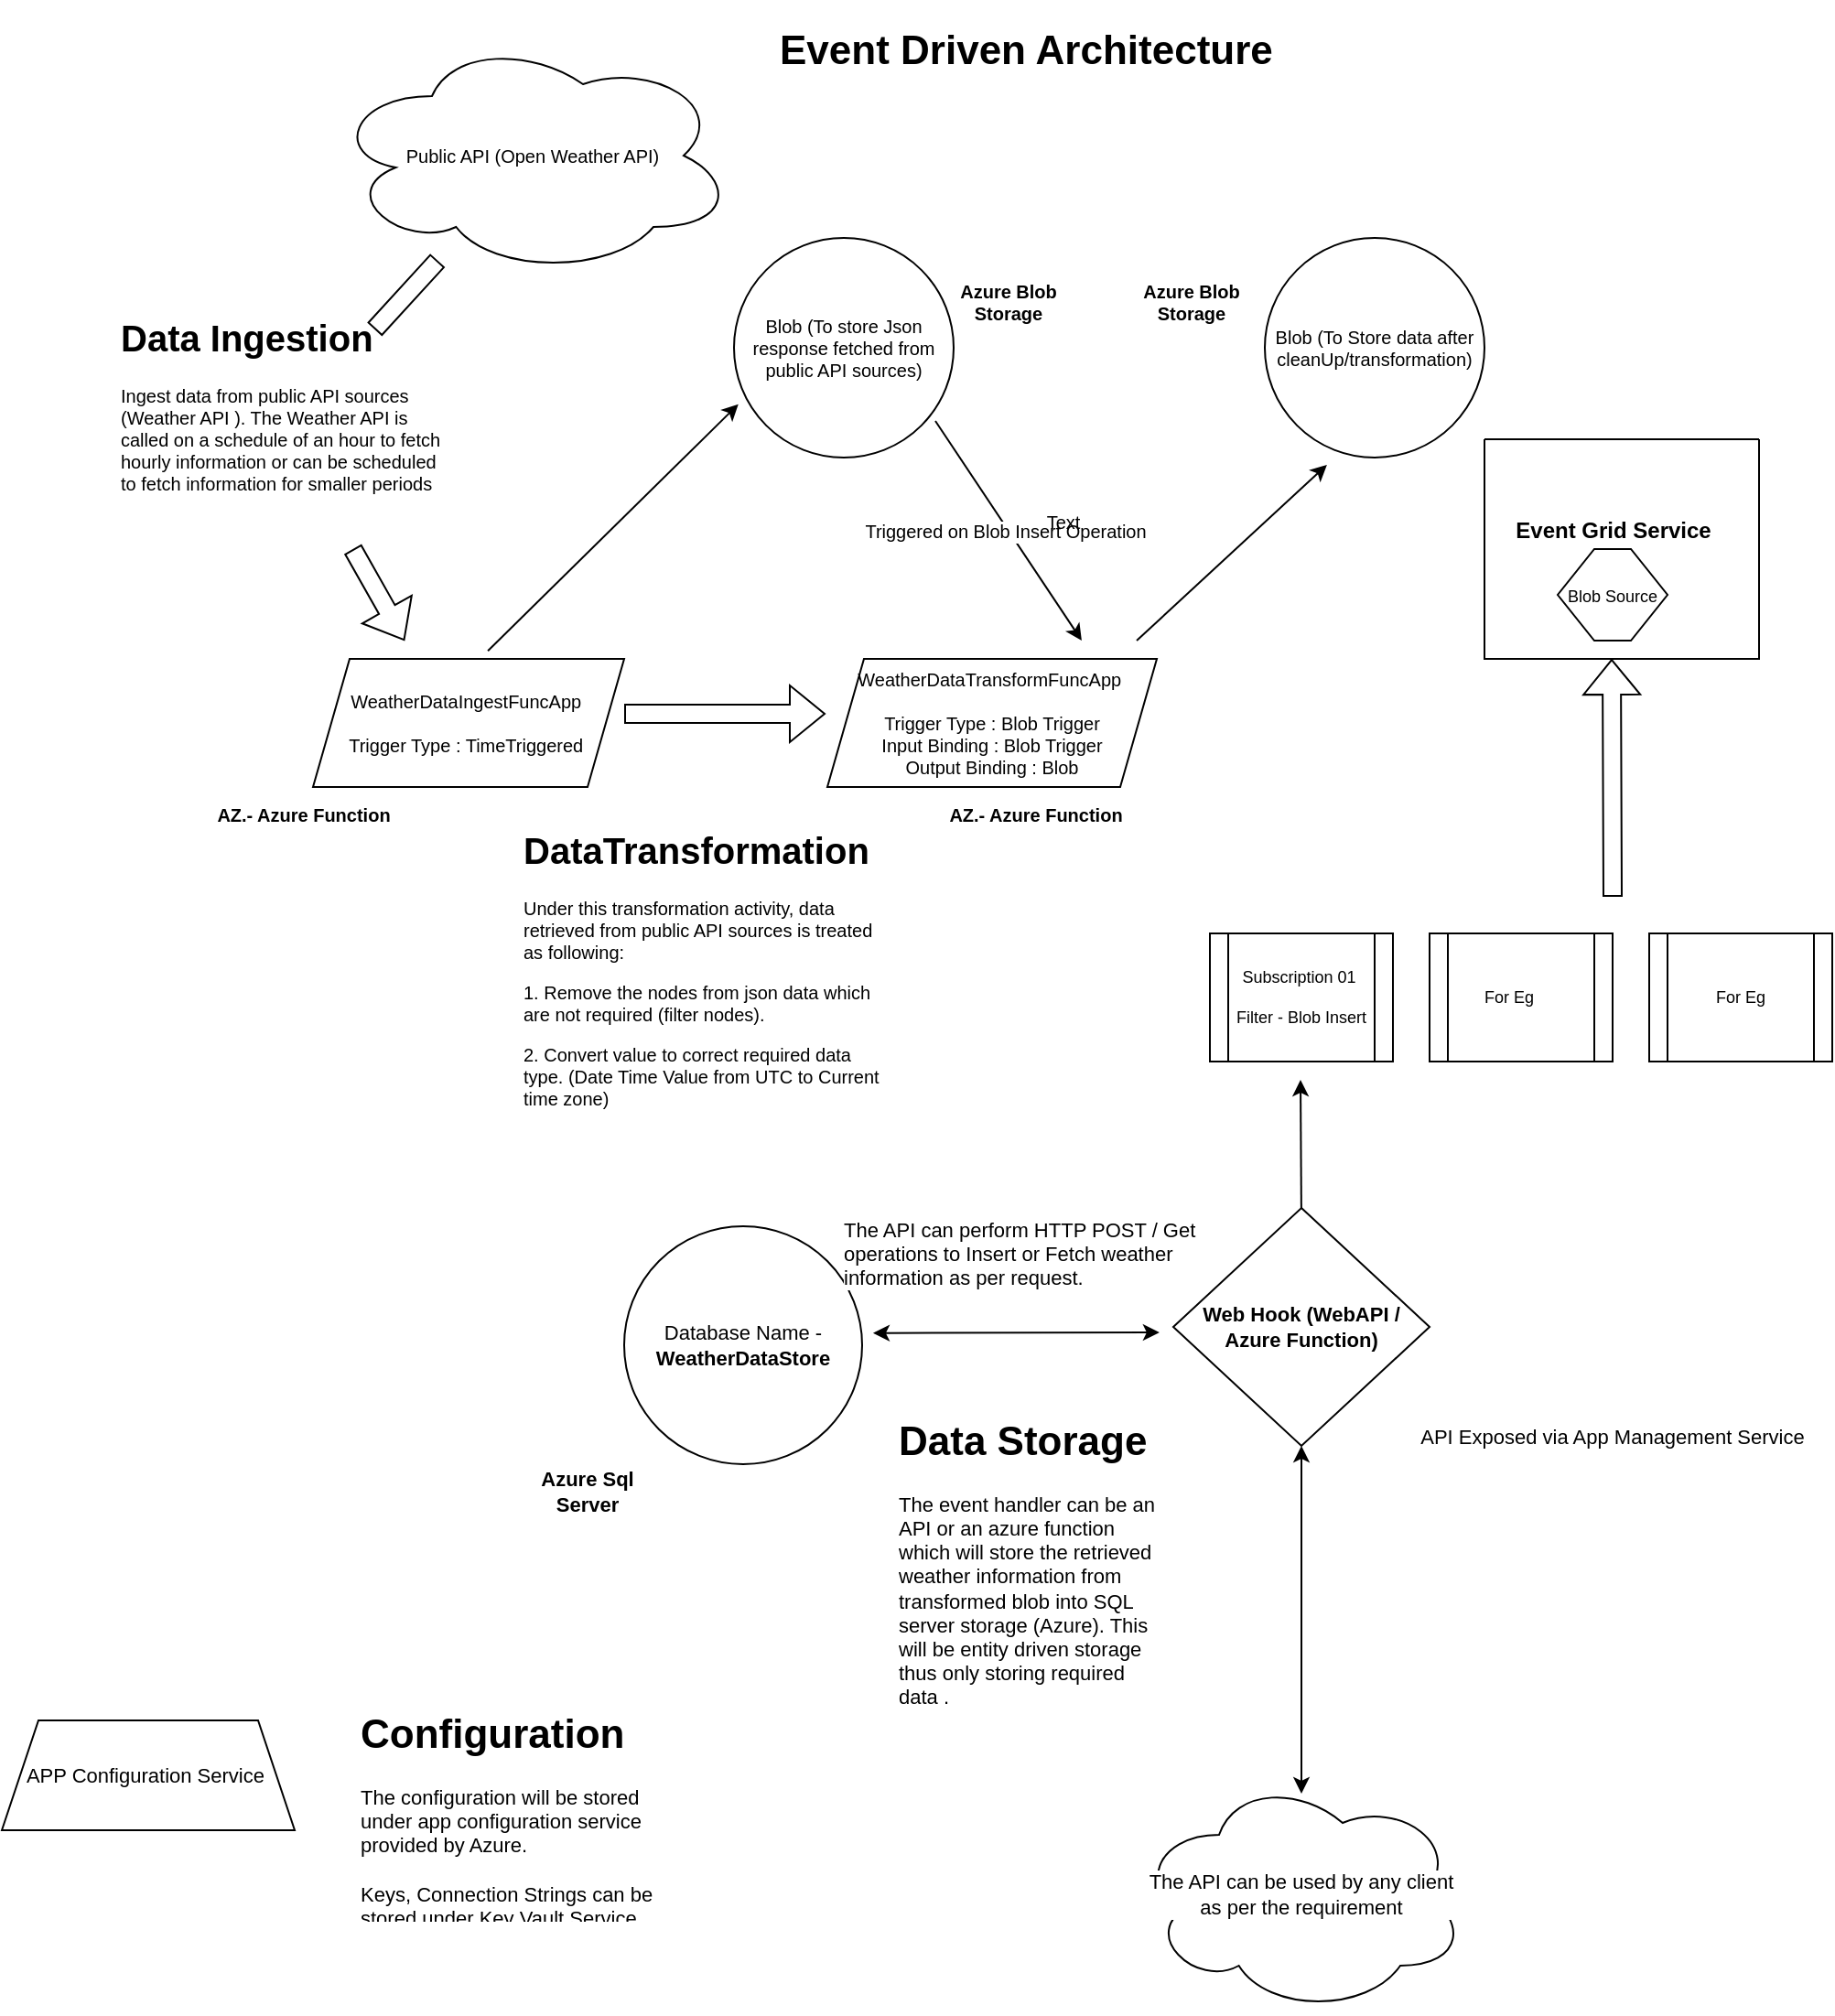 <mxfile version="20.2.8" type="github"><diagram id="or8rpn4Ps0oTXMh-ILs3" name="Page-1"><mxGraphModel dx="1888" dy="1766" grid="1" gridSize="10" guides="1" tooltips="1" connect="1" arrows="1" fold="1" page="1" pageScale="1" pageWidth="850" pageHeight="1100" math="0" shadow="0"><root><mxCell id="0"/><mxCell id="1" parent="0"/><mxCell id="sBLfLyCEW9xcZAM7PerZ-1" value="&lt;font style=&quot;font-size: 10px;&quot;&gt;Public API (Open Weather API)&lt;/font&gt;" style="ellipse;shape=cloud;whiteSpace=wrap;html=1;" vertex="1" parent="1"><mxGeometry x="20" y="10" width="220" height="130" as="geometry"/></mxCell><mxCell id="sBLfLyCEW9xcZAM7PerZ-4" value="Blob (To store Json response fetched from public API sources)" style="ellipse;whiteSpace=wrap;html=1;aspect=fixed;fontSize=10;" vertex="1" parent="1"><mxGeometry x="240" y="120" width="120" height="120" as="geometry"/></mxCell><mxCell id="sBLfLyCEW9xcZAM7PerZ-5" value="WeatherDataIngestFuncApp&amp;nbsp;&lt;br&gt;&lt;br&gt;Trigger Type : TimeTriggered&amp;nbsp;" style="shape=parallelogram;perimeter=parallelogramPerimeter;whiteSpace=wrap;html=1;fixedSize=1;fontSize=10;" vertex="1" parent="1"><mxGeometry x="10" y="350" width="170" height="70" as="geometry"/></mxCell><mxCell id="sBLfLyCEW9xcZAM7PerZ-6" value="WeatherDataTransformFuncApp&amp;nbsp;&lt;br&gt;&lt;br&gt;Trigger Type : Blob Trigger&lt;br&gt;Input Binding : Blob Trigger&lt;br&gt;Output Binding : Blob" style="shape=parallelogram;perimeter=parallelogramPerimeter;whiteSpace=wrap;html=1;fixedSize=1;fontSize=10;" vertex="1" parent="1"><mxGeometry x="291" y="350" width="180" height="70" as="geometry"/></mxCell><mxCell id="sBLfLyCEW9xcZAM7PerZ-8" value="Blob (To Store data after cleanUp/transformation)" style="ellipse;whiteSpace=wrap;html=1;aspect=fixed;fontSize=10;" vertex="1" parent="1"><mxGeometry x="530" y="120" width="120" height="120" as="geometry"/></mxCell><mxCell id="sBLfLyCEW9xcZAM7PerZ-9" value="" style="shape=flexArrow;endArrow=classic;html=1;rounded=0;fontSize=10;startArrow=none;" edge="1" parent="1" source="sBLfLyCEW9xcZAM7PerZ-15"><mxGeometry width="50" height="50" relative="1" as="geometry"><mxPoint x="32.903" y="200" as="sourcePoint"/><mxPoint x="60" y="340" as="targetPoint"/></mxGeometry></mxCell><mxCell id="sBLfLyCEW9xcZAM7PerZ-12" value="" style="shape=flexArrow;endArrow=none;html=1;rounded=0;fontSize=10;" edge="1" parent="1" source="sBLfLyCEW9xcZAM7PerZ-1"><mxGeometry width="50" height="50" relative="1" as="geometry"><mxPoint x="113.036" y="139.222" as="sourcePoint"/><mxPoint x="43.636" y="170" as="targetPoint"/></mxGeometry></mxCell><mxCell id="sBLfLyCEW9xcZAM7PerZ-13" value="" style="shape=flexArrow;endArrow=classic;html=1;rounded=0;fontSize=10;" edge="1" parent="1"><mxGeometry width="50" height="50" relative="1" as="geometry"><mxPoint x="180" y="380" as="sourcePoint"/><mxPoint x="290" y="380" as="targetPoint"/></mxGeometry></mxCell><mxCell id="sBLfLyCEW9xcZAM7PerZ-14" value="&lt;h1&gt;DataTransformation&lt;/h1&gt;&lt;p&gt;Under this transformation activity, data retrieved from public API sources is treated as following:&lt;/p&gt;&lt;p&gt;1. Remove the nodes from json data which are not required (filter nodes).&lt;/p&gt;&lt;p&gt;2. Convert value to correct required data type. (Date Time Value from UTC to Current time zone)&lt;/p&gt;&lt;p&gt;&lt;br&gt;&lt;/p&gt;" style="text;html=1;strokeColor=none;fillColor=none;spacing=5;spacingTop=-20;whiteSpace=wrap;overflow=hidden;rounded=0;fontSize=10;" vertex="1" parent="1"><mxGeometry x="120" y="440" width="210" height="190" as="geometry"/></mxCell><mxCell id="sBLfLyCEW9xcZAM7PerZ-15" value="&lt;h1&gt;Data Ingestion&lt;/h1&gt;&lt;p&gt;Ingest data from public API sources (Weather API ). The Weather API is called on a schedule of an hour to fetch hourly information or can be scheduled to fetch information for smaller periods&lt;/p&gt;" style="text;html=1;strokeColor=none;fillColor=none;spacing=5;spacingTop=-20;whiteSpace=wrap;overflow=hidden;rounded=0;fontSize=10;" vertex="1" parent="1"><mxGeometry x="-100" y="160" width="190" height="130" as="geometry"/></mxCell><mxCell id="sBLfLyCEW9xcZAM7PerZ-18" value="" style="endArrow=classic;html=1;rounded=0;fontSize=10;entryX=0.02;entryY=0.757;entryDx=0;entryDy=0;entryPerimeter=0;exitX=0.562;exitY=-0.063;exitDx=0;exitDy=0;exitPerimeter=0;" edge="1" parent="1" source="sBLfLyCEW9xcZAM7PerZ-5" target="sBLfLyCEW9xcZAM7PerZ-4"><mxGeometry width="50" height="50" relative="1" as="geometry"><mxPoint x="130" y="350" as="sourcePoint"/><mxPoint x="180" y="300" as="targetPoint"/></mxGeometry></mxCell><mxCell id="sBLfLyCEW9xcZAM7PerZ-19" value="" style="endArrow=classic;html=1;rounded=0;fontSize=10;entryX=0.772;entryY=-0.143;entryDx=0;entryDy=0;entryPerimeter=0;" edge="1" parent="1" target="sBLfLyCEW9xcZAM7PerZ-6"><mxGeometry relative="1" as="geometry"><mxPoint x="350" y="220" as="sourcePoint"/><mxPoint x="450" y="220" as="targetPoint"/></mxGeometry></mxCell><mxCell id="sBLfLyCEW9xcZAM7PerZ-20" value="Triggered on Blob Insert Operation" style="edgeLabel;resizable=0;html=1;align=center;verticalAlign=middle;fontSize=10;" connectable="0" vertex="1" parent="sBLfLyCEW9xcZAM7PerZ-19"><mxGeometry relative="1" as="geometry"><mxPoint x="-2" as="offset"/></mxGeometry></mxCell><mxCell id="sBLfLyCEW9xcZAM7PerZ-21" value="" style="endArrow=classic;html=1;rounded=0;fontSize=10;entryX=0.283;entryY=1.033;entryDx=0;entryDy=0;entryPerimeter=0;" edge="1" parent="1" target="sBLfLyCEW9xcZAM7PerZ-8"><mxGeometry width="50" height="50" relative="1" as="geometry"><mxPoint x="460" y="340" as="sourcePoint"/><mxPoint x="510" y="290" as="targetPoint"/></mxGeometry></mxCell><mxCell id="sBLfLyCEW9xcZAM7PerZ-22" value="&lt;b&gt;AZ.- Azure Function&lt;/b&gt;" style="text;html=1;strokeColor=none;fillColor=none;align=center;verticalAlign=middle;whiteSpace=wrap;rounded=0;fontSize=10;" vertex="1" parent="1"><mxGeometry x="-50" y="420" width="110" height="30" as="geometry"/></mxCell><mxCell id="sBLfLyCEW9xcZAM7PerZ-23" value="&lt;b&gt;AZ.- Azure Function&lt;/b&gt;" style="text;html=1;strokeColor=none;fillColor=none;align=center;verticalAlign=middle;whiteSpace=wrap;rounded=0;fontSize=10;" vertex="1" parent="1"><mxGeometry x="350" y="420" width="110" height="30" as="geometry"/></mxCell><mxCell id="sBLfLyCEW9xcZAM7PerZ-24" value="Text" style="text;html=1;strokeColor=none;fillColor=none;align=center;verticalAlign=middle;whiteSpace=wrap;rounded=0;fontSize=10;" vertex="1" parent="1"><mxGeometry x="390" y="260" width="60" height="30" as="geometry"/></mxCell><mxCell id="sBLfLyCEW9xcZAM7PerZ-25" value="&lt;b&gt;Azure Blob Storage&lt;/b&gt;" style="text;html=1;strokeColor=none;fillColor=none;align=center;verticalAlign=middle;whiteSpace=wrap;rounded=0;fontSize=10;" vertex="1" parent="1"><mxGeometry x="360" y="140" width="60" height="30" as="geometry"/></mxCell><mxCell id="sBLfLyCEW9xcZAM7PerZ-26" value="&lt;b&gt;Azure Blob Storage&lt;/b&gt;" style="text;html=1;strokeColor=none;fillColor=none;align=center;verticalAlign=middle;whiteSpace=wrap;rounded=0;fontSize=10;" vertex="1" parent="1"><mxGeometry x="460" y="140" width="60" height="30" as="geometry"/></mxCell><mxCell id="sBLfLyCEW9xcZAM7PerZ-27" value="" style="swimlane;startSize=0;fontSize=10;" vertex="1" parent="1"><mxGeometry x="650" y="230" width="150" height="120" as="geometry"/></mxCell><mxCell id="sBLfLyCEW9xcZAM7PerZ-29" value="&lt;font style=&quot;font-size: 9px;&quot;&gt;Blob Source&lt;/font&gt;" style="shape=hexagon;perimeter=hexagonPerimeter2;whiteSpace=wrap;html=1;fixedSize=1;fontSize=12;" vertex="1" parent="sBLfLyCEW9xcZAM7PerZ-27"><mxGeometry x="40" y="60" width="60" height="50" as="geometry"/></mxCell><mxCell id="sBLfLyCEW9xcZAM7PerZ-28" value="&lt;b&gt;&lt;font style=&quot;font-size: 12px;&quot;&gt;Event Grid Service&lt;/font&gt;&lt;/b&gt;" style="text;html=1;align=center;verticalAlign=middle;resizable=0;points=[];autosize=1;strokeColor=none;fillColor=none;fontSize=10;" vertex="1" parent="1"><mxGeometry x="655" y="265" width="130" height="30" as="geometry"/></mxCell><mxCell id="sBLfLyCEW9xcZAM7PerZ-31" value="" style="shape=flexArrow;endArrow=classic;html=1;rounded=0;fontSize=9;" edge="1" parent="1"><mxGeometry width="50" height="50" relative="1" as="geometry"><mxPoint x="720" y="480" as="sourcePoint"/><mxPoint x="719.5" y="350" as="targetPoint"/></mxGeometry></mxCell><mxCell id="sBLfLyCEW9xcZAM7PerZ-32" value="Subscription 01&amp;nbsp;&lt;br&gt;&lt;br&gt;Filter - Blob Insert" style="shape=process;whiteSpace=wrap;html=1;backgroundOutline=1;fontSize=9;" vertex="1" parent="1"><mxGeometry x="500" y="500" width="100" height="70" as="geometry"/></mxCell><mxCell id="sBLfLyCEW9xcZAM7PerZ-33" value="For Eg&amp;nbsp;&lt;span style=&quot;white-space: pre;&quot;&gt;&#9;&lt;/span&gt;" style="shape=process;whiteSpace=wrap;html=1;backgroundOutline=1;fontSize=9;" vertex="1" parent="1"><mxGeometry x="620" y="500" width="100" height="70" as="geometry"/></mxCell><mxCell id="sBLfLyCEW9xcZAM7PerZ-34" value="For Eg" style="shape=process;whiteSpace=wrap;html=1;backgroundOutline=1;fontSize=9;" vertex="1" parent="1"><mxGeometry x="740" y="500" width="100" height="70" as="geometry"/></mxCell><mxCell id="sBLfLyCEW9xcZAM7PerZ-35" value="" style="endArrow=classic;html=1;rounded=0;fontSize=9;" edge="1" parent="1"><mxGeometry width="50" height="50" relative="1" as="geometry"><mxPoint x="550" y="660" as="sourcePoint"/><mxPoint x="549.5" y="580" as="targetPoint"/></mxGeometry></mxCell><mxCell id="sBLfLyCEW9xcZAM7PerZ-36" value="&lt;b&gt;&lt;font style=&quot;font-size: 11px;&quot;&gt;Web Hook (WebAPI / Azure Function)&lt;/font&gt;&lt;/b&gt;" style="rhombus;whiteSpace=wrap;html=1;fontSize=9;" vertex="1" parent="1"><mxGeometry x="480" y="650" width="140" height="130" as="geometry"/></mxCell><mxCell id="sBLfLyCEW9xcZAM7PerZ-39" value="&lt;h1&gt;Data Storage&amp;nbsp;&lt;/h1&gt;&lt;p&gt;The event handler can be an API or an azure function which will store the retrieved weather information from transformed blob into SQL server storage (Azure). This will be entity driven storage thus only storing required data .&lt;/p&gt;" style="text;html=1;strokeColor=none;fillColor=none;spacing=5;spacingTop=-20;whiteSpace=wrap;overflow=hidden;rounded=0;fontSize=11;" vertex="1" parent="1"><mxGeometry x="325" y="760" width="155" height="190" as="geometry"/></mxCell><mxCell id="sBLfLyCEW9xcZAM7PerZ-41" value="Database Name - &lt;b&gt;WeatherDataStore&lt;/b&gt;" style="ellipse;whiteSpace=wrap;html=1;aspect=fixed;fontSize=11;" vertex="1" parent="1"><mxGeometry x="180" y="660" width="130" height="130" as="geometry"/></mxCell><mxCell id="sBLfLyCEW9xcZAM7PerZ-42" value="&lt;b&gt;Azure Sql Server&lt;/b&gt;" style="text;html=1;strokeColor=none;fillColor=none;align=center;verticalAlign=middle;whiteSpace=wrap;rounded=0;fontSize=11;" vertex="1" parent="1"><mxGeometry x="130" y="790" width="60" height="30" as="geometry"/></mxCell><mxCell id="sBLfLyCEW9xcZAM7PerZ-43" value="" style="endArrow=classic;startArrow=classic;html=1;rounded=0;fontSize=11;exitX=1.046;exitY=0.449;exitDx=0;exitDy=0;exitPerimeter=0;entryX=-0.054;entryY=0.523;entryDx=0;entryDy=0;entryPerimeter=0;" edge="1" parent="1" source="sBLfLyCEW9xcZAM7PerZ-41" target="sBLfLyCEW9xcZAM7PerZ-36"><mxGeometry width="50" height="50" relative="1" as="geometry"><mxPoint x="350" y="740" as="sourcePoint"/><mxPoint x="400" y="690" as="targetPoint"/></mxGeometry></mxCell><mxCell id="sBLfLyCEW9xcZAM7PerZ-44" value="&lt;h1&gt;&lt;br&gt;&lt;/h1&gt;&lt;div&gt;The API can perform HTTP POST / Get operations to Insert or Fetch weather information as per request.&lt;/div&gt;" style="text;html=1;strokeColor=none;fillColor=none;spacing=5;spacingTop=-20;whiteSpace=wrap;overflow=hidden;rounded=0;labelBackgroundColor=#FFFFFF;fontSize=11;" vertex="1" parent="1"><mxGeometry x="295" y="610" width="205" height="110" as="geometry"/></mxCell><mxCell id="sBLfLyCEW9xcZAM7PerZ-45" value="" style="endArrow=classic;startArrow=classic;html=1;rounded=0;fontSize=11;entryX=0.5;entryY=1;entryDx=0;entryDy=0;" edge="1" parent="1" target="sBLfLyCEW9xcZAM7PerZ-36"><mxGeometry width="50" height="50" relative="1" as="geometry"><mxPoint x="550" y="970" as="sourcePoint"/><mxPoint x="580" y="780" as="targetPoint"/></mxGeometry></mxCell><mxCell id="sBLfLyCEW9xcZAM7PerZ-46" value="The API can be used by any client as per the requirement" style="ellipse;shape=cloud;whiteSpace=wrap;html=1;labelBackgroundColor=#FFFFFF;fontSize=11;" vertex="1" parent="1"><mxGeometry x="460" y="960" width="180" height="130" as="geometry"/></mxCell><mxCell id="sBLfLyCEW9xcZAM7PerZ-47" value="&lt;h1&gt;Event Driven Architecture&lt;/h1&gt;" style="text;html=1;strokeColor=none;fillColor=none;spacing=5;spacingTop=-20;whiteSpace=wrap;overflow=hidden;rounded=0;labelBackgroundColor=#FFFFFF;fontSize=11;" vertex="1" parent="1"><mxGeometry x="260" width="360" height="100" as="geometry"/></mxCell><mxCell id="sBLfLyCEW9xcZAM7PerZ-48" value="APP Configuration Service&amp;nbsp;" style="shape=trapezoid;perimeter=trapezoidPerimeter;whiteSpace=wrap;html=1;fixedSize=1;labelBackgroundColor=#FFFFFF;fontSize=11;" vertex="1" parent="1"><mxGeometry x="-160" y="930" width="160" height="60" as="geometry"/></mxCell><mxCell id="sBLfLyCEW9xcZAM7PerZ-49" value="&lt;h1&gt;Configuration&lt;/h1&gt;&lt;div&gt;The configuration will be stored under app configuration service provided by Azure.&lt;/div&gt;&lt;div&gt;&lt;br&gt;&lt;/div&gt;&lt;div&gt;Keys, Connection Strings can be stored under Key Vault Service.&lt;/div&gt;&lt;div&gt;&lt;br&gt;&lt;/div&gt;" style="text;html=1;strokeColor=none;fillColor=none;spacing=5;spacingTop=-20;whiteSpace=wrap;overflow=hidden;rounded=0;labelBackgroundColor=#FFFFFF;fontSize=11;" vertex="1" parent="1"><mxGeometry x="31" y="920" width="170" height="120" as="geometry"/></mxCell><mxCell id="sBLfLyCEW9xcZAM7PerZ-50" value="API Exposed via App Management Service" style="text;html=1;strokeColor=none;fillColor=none;align=center;verticalAlign=middle;whiteSpace=wrap;rounded=0;labelBackgroundColor=#FFFFFF;fontSize=11;" vertex="1" parent="1"><mxGeometry x="610" y="760" width="220" height="30" as="geometry"/></mxCell></root></mxGraphModel></diagram></mxfile>